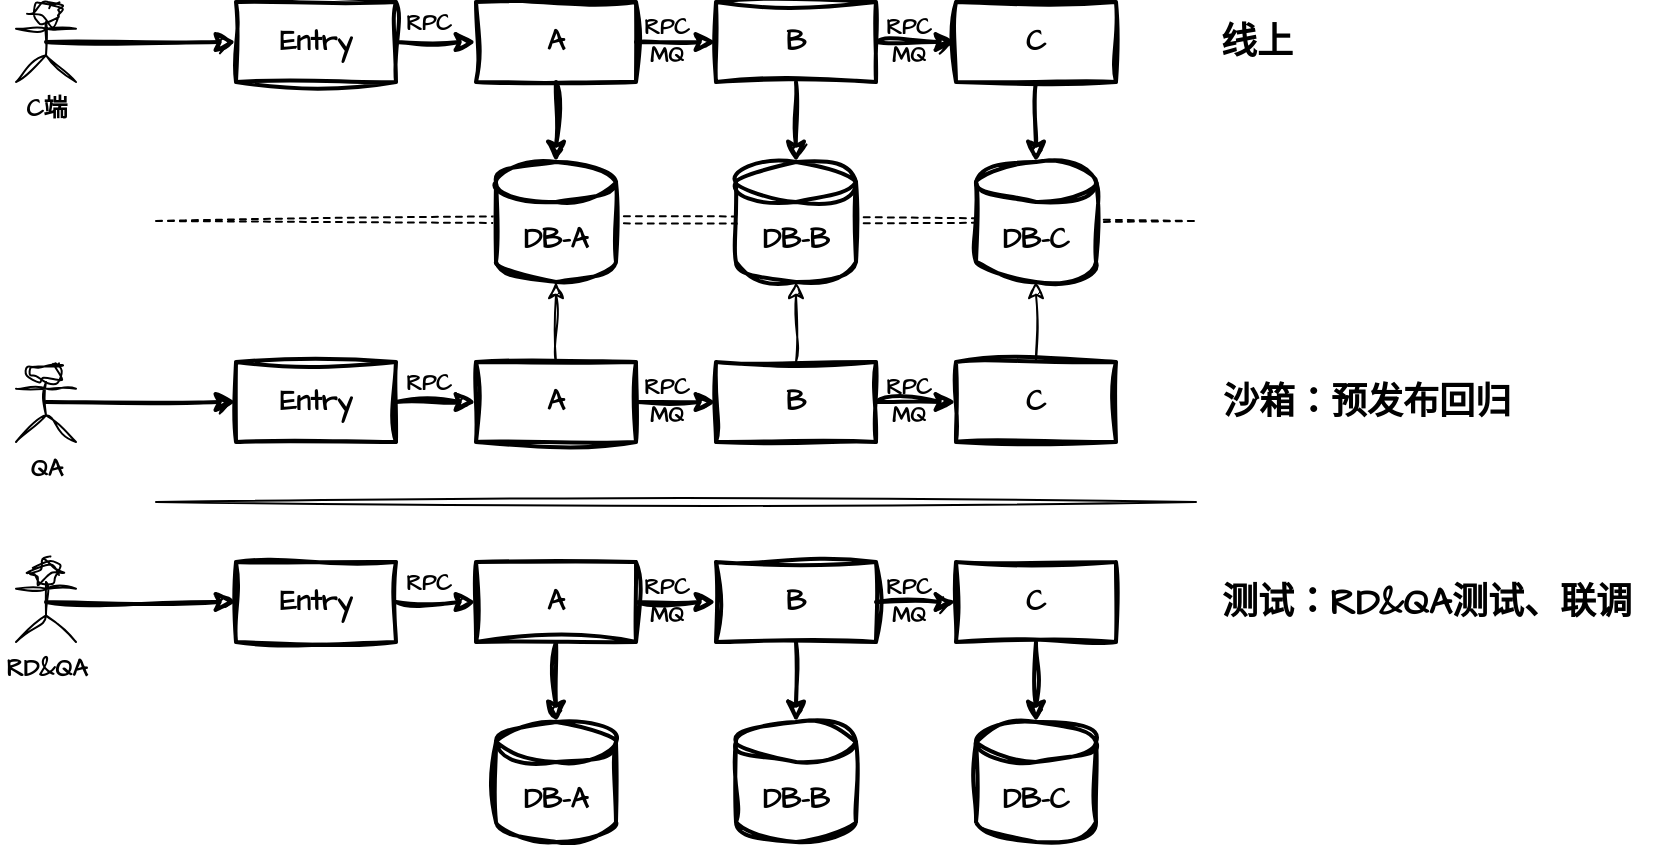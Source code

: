 <mxfile version="27.1.6">
  <diagram name="第 1 页" id="lHAOug5UPlwWSPmF_bJX">
    <mxGraphModel dx="1542" dy="1126" grid="1" gridSize="10" guides="1" tooltips="1" connect="1" arrows="1" fold="1" page="1" pageScale="1" pageWidth="827" pageHeight="1169" math="0" shadow="0">
      <root>
        <mxCell id="0" />
        <mxCell id="1" parent="0" />
        <mxCell id="pJJsrC0LIV63pF_qdCGP-34" value="" style="endArrow=none;dashed=1;html=1;rounded=0;sketch=1;hachureGap=4;jiggle=2;curveFitting=1;fontFamily=Architects Daughter;fontSource=https%3A%2F%2Ffonts.googleapis.com%2Fcss%3Ffamily%3DArchitects%2BDaughter;" edge="1" parent="1">
          <mxGeometry width="50" height="50" relative="1" as="geometry">
            <mxPoint x="80" y="469.5" as="sourcePoint" />
            <mxPoint x="600" y="469.5" as="targetPoint" />
          </mxGeometry>
        </mxCell>
        <mxCell id="pJJsrC0LIV63pF_qdCGP-17" value="&lt;b&gt;RPC&lt;/b&gt;&lt;div&gt;&lt;b&gt;MQ&lt;/b&gt;&lt;/div&gt;" style="edgeLabel;html=1;align=center;verticalAlign=middle;resizable=0;points=[];sketch=1;hachureGap=4;jiggle=2;curveFitting=1;fontFamily=Architects Daughter;fontSource=https%3A%2F%2Ffonts.googleapis.com%2Fcss%3Ffamily%3DArchitects%2BDaughter;" vertex="1" connectable="0" parent="1">
          <mxGeometry x="455" y="377" as="geometry">
            <mxPoint x="1" y="2" as="offset" />
          </mxGeometry>
        </mxCell>
        <mxCell id="pJJsrC0LIV63pF_qdCGP-16" value="&lt;b&gt;RPC&lt;/b&gt;&lt;div&gt;&lt;b&gt;MQ&lt;/b&gt;&lt;/div&gt;" style="edgeLabel;html=1;align=center;verticalAlign=middle;resizable=0;points=[];sketch=1;hachureGap=4;jiggle=2;curveFitting=1;fontFamily=Architects Daughter;fontSource=https%3A%2F%2Ffonts.googleapis.com%2Fcss%3Ffamily%3DArchitects%2BDaughter;" vertex="1" connectable="0" parent="1">
          <mxGeometry x="334" y="377" as="geometry">
            <mxPoint x="1" y="2" as="offset" />
          </mxGeometry>
        </mxCell>
        <mxCell id="pJJsrC0LIV63pF_qdCGP-12" style="edgeStyle=orthogonalEdgeStyle;rounded=0;sketch=1;hachureGap=4;jiggle=2;curveFitting=1;orthogonalLoop=1;jettySize=auto;html=1;exitX=1;exitY=0.5;exitDx=0;exitDy=0;entryX=0;entryY=0.5;entryDx=0;entryDy=0;fontFamily=Architects Daughter;fontSource=https%3A%2F%2Ffonts.googleapis.com%2Fcss%3Ffamily%3DArchitects%2BDaughter;strokeWidth=2;" edge="1" parent="1" source="pJJsrC0LIV63pF_qdCGP-1" target="pJJsrC0LIV63pF_qdCGP-2">
          <mxGeometry relative="1" as="geometry" />
        </mxCell>
        <mxCell id="pJJsrC0LIV63pF_qdCGP-15" value="&lt;b&gt;RPC&lt;/b&gt;" style="edgeLabel;html=1;align=center;verticalAlign=middle;resizable=0;points=[];sketch=1;hachureGap=4;jiggle=2;curveFitting=1;fontFamily=Architects Daughter;fontSource=https%3A%2F%2Ffonts.googleapis.com%2Fcss%3Ffamily%3DArchitects%2BDaughter;" vertex="1" connectable="0" parent="pJJsrC0LIV63pF_qdCGP-12">
          <mxGeometry x="-0.3" y="4" relative="1" as="geometry">
            <mxPoint x="2" y="-6" as="offset" />
          </mxGeometry>
        </mxCell>
        <mxCell id="pJJsrC0LIV63pF_qdCGP-1" value="&lt;font style=&quot;font-size: 14px;&quot;&gt;&lt;b&gt;Entry&lt;/b&gt;&lt;/font&gt;" style="rounded=0;whiteSpace=wrap;html=1;sketch=1;hachureGap=4;jiggle=2;curveFitting=1;fontFamily=Architects Daughter;fontSource=https%3A%2F%2Ffonts.googleapis.com%2Fcss%3Ffamily%3DArchitects%2BDaughter;fillColor=none;strokeWidth=2;" vertex="1" parent="1">
          <mxGeometry x="120" y="360" width="80" height="40" as="geometry" />
        </mxCell>
        <mxCell id="pJJsrC0LIV63pF_qdCGP-13" style="edgeStyle=orthogonalEdgeStyle;rounded=0;sketch=1;hachureGap=4;jiggle=2;curveFitting=1;orthogonalLoop=1;jettySize=auto;html=1;exitX=1;exitY=0.5;exitDx=0;exitDy=0;entryX=0;entryY=0.5;entryDx=0;entryDy=0;fontFamily=Architects Daughter;fontSource=https%3A%2F%2Ffonts.googleapis.com%2Fcss%3Ffamily%3DArchitects%2BDaughter;strokeWidth=2;" edge="1" parent="1" source="pJJsrC0LIV63pF_qdCGP-2" target="pJJsrC0LIV63pF_qdCGP-3">
          <mxGeometry relative="1" as="geometry" />
        </mxCell>
        <mxCell id="pJJsrC0LIV63pF_qdCGP-2" value="&lt;font style=&quot;font-size: 14px;&quot;&gt;&lt;b&gt;A&lt;/b&gt;&lt;/font&gt;" style="rounded=0;whiteSpace=wrap;html=1;sketch=1;hachureGap=4;jiggle=2;curveFitting=1;fontFamily=Architects Daughter;fontSource=https%3A%2F%2Ffonts.googleapis.com%2Fcss%3Ffamily%3DArchitects%2BDaughter;fillColor=none;strokeWidth=2;" vertex="1" parent="1">
          <mxGeometry x="240" y="360" width="80" height="40" as="geometry" />
        </mxCell>
        <mxCell id="pJJsrC0LIV63pF_qdCGP-14" style="edgeStyle=orthogonalEdgeStyle;rounded=0;sketch=1;hachureGap=4;jiggle=2;curveFitting=1;orthogonalLoop=1;jettySize=auto;html=1;exitX=1;exitY=0.5;exitDx=0;exitDy=0;entryX=0;entryY=0.5;entryDx=0;entryDy=0;fontFamily=Architects Daughter;fontSource=https%3A%2F%2Ffonts.googleapis.com%2Fcss%3Ffamily%3DArchitects%2BDaughter;strokeWidth=2;" edge="1" parent="1" source="pJJsrC0LIV63pF_qdCGP-3" target="pJJsrC0LIV63pF_qdCGP-4">
          <mxGeometry relative="1" as="geometry" />
        </mxCell>
        <mxCell id="pJJsrC0LIV63pF_qdCGP-3" value="&lt;font style=&quot;font-size: 14px;&quot;&gt;&lt;b&gt;B&lt;/b&gt;&lt;/font&gt;" style="rounded=0;whiteSpace=wrap;html=1;sketch=1;hachureGap=4;jiggle=2;curveFitting=1;fontFamily=Architects Daughter;fontSource=https%3A%2F%2Ffonts.googleapis.com%2Fcss%3Ffamily%3DArchitects%2BDaughter;fillColor=none;strokeWidth=2;" vertex="1" parent="1">
          <mxGeometry x="360" y="360" width="80" height="40" as="geometry" />
        </mxCell>
        <mxCell id="pJJsrC0LIV63pF_qdCGP-4" value="&lt;span style=&quot;font-size: 14px;&quot;&gt;&lt;b&gt;C&lt;/b&gt;&lt;/span&gt;" style="rounded=0;whiteSpace=wrap;html=1;sketch=1;hachureGap=4;jiggle=2;curveFitting=1;fontFamily=Architects Daughter;fontSource=https%3A%2F%2Ffonts.googleapis.com%2Fcss%3Ffamily%3DArchitects%2BDaughter;fillColor=none;strokeWidth=2;" vertex="1" parent="1">
          <mxGeometry x="480" y="360" width="80" height="40" as="geometry" />
        </mxCell>
        <mxCell id="pJJsrC0LIV63pF_qdCGP-5" value="&lt;font style=&quot;font-size: 14px;&quot;&gt;&lt;b&gt;DB-A&lt;/b&gt;&lt;/font&gt;" style="shape=cylinder3;whiteSpace=wrap;html=1;boundedLbl=1;backgroundOutline=1;size=10;sketch=1;hachureGap=4;jiggle=2;curveFitting=1;fontFamily=Architects Daughter;fontSource=https%3A%2F%2Ffonts.googleapis.com%2Fcss%3Ffamily%3DArchitects%2BDaughter;strokeWidth=2;" vertex="1" parent="1">
          <mxGeometry x="250" y="440" width="60" height="60" as="geometry" />
        </mxCell>
        <mxCell id="pJJsrC0LIV63pF_qdCGP-6" value="&lt;font style=&quot;font-size: 14px;&quot;&gt;&lt;b&gt;DB-B&lt;/b&gt;&lt;/font&gt;" style="shape=cylinder3;whiteSpace=wrap;html=1;boundedLbl=1;backgroundOutline=1;size=10;sketch=1;hachureGap=4;jiggle=2;curveFitting=1;fontFamily=Architects Daughter;fontSource=https%3A%2F%2Ffonts.googleapis.com%2Fcss%3Ffamily%3DArchitects%2BDaughter;strokeWidth=2;" vertex="1" parent="1">
          <mxGeometry x="370" y="440" width="60" height="60" as="geometry" />
        </mxCell>
        <mxCell id="pJJsrC0LIV63pF_qdCGP-7" value="&lt;font style=&quot;font-size: 14px;&quot;&gt;&lt;b&gt;DB-C&lt;/b&gt;&lt;/font&gt;" style="shape=cylinder3;whiteSpace=wrap;html=1;boundedLbl=1;backgroundOutline=1;size=10;sketch=1;hachureGap=4;jiggle=2;curveFitting=1;fontFamily=Architects Daughter;fontSource=https%3A%2F%2Ffonts.googleapis.com%2Fcss%3Ffamily%3DArchitects%2BDaughter;strokeWidth=2;" vertex="1" parent="1">
          <mxGeometry x="490" y="440" width="60" height="60" as="geometry" />
        </mxCell>
        <mxCell id="pJJsrC0LIV63pF_qdCGP-18" style="edgeStyle=orthogonalEdgeStyle;rounded=0;sketch=1;hachureGap=4;jiggle=2;curveFitting=1;orthogonalLoop=1;jettySize=auto;html=1;exitX=0.5;exitY=1;exitDx=0;exitDy=0;entryX=0.5;entryY=0;entryDx=0;entryDy=0;entryPerimeter=0;fontFamily=Architects Daughter;fontSource=https%3A%2F%2Ffonts.googleapis.com%2Fcss%3Ffamily%3DArchitects%2BDaughter;strokeWidth=2;" edge="1" parent="1" source="pJJsrC0LIV63pF_qdCGP-2" target="pJJsrC0LIV63pF_qdCGP-5">
          <mxGeometry relative="1" as="geometry" />
        </mxCell>
        <mxCell id="pJJsrC0LIV63pF_qdCGP-19" style="edgeStyle=orthogonalEdgeStyle;rounded=0;sketch=1;hachureGap=4;jiggle=2;curveFitting=1;orthogonalLoop=1;jettySize=auto;html=1;exitX=0.5;exitY=1;exitDx=0;exitDy=0;entryX=0.5;entryY=0;entryDx=0;entryDy=0;entryPerimeter=0;fontFamily=Architects Daughter;fontSource=https%3A%2F%2Ffonts.googleapis.com%2Fcss%3Ffamily%3DArchitects%2BDaughter;strokeWidth=2;" edge="1" parent="1" source="pJJsrC0LIV63pF_qdCGP-3" target="pJJsrC0LIV63pF_qdCGP-6">
          <mxGeometry relative="1" as="geometry" />
        </mxCell>
        <mxCell id="pJJsrC0LIV63pF_qdCGP-20" style="edgeStyle=orthogonalEdgeStyle;rounded=0;sketch=1;hachureGap=4;jiggle=2;curveFitting=1;orthogonalLoop=1;jettySize=auto;html=1;exitX=0.5;exitY=1;exitDx=0;exitDy=0;entryX=0.5;entryY=0;entryDx=0;entryDy=0;entryPerimeter=0;fontFamily=Architects Daughter;fontSource=https%3A%2F%2Ffonts.googleapis.com%2Fcss%3Ffamily%3DArchitects%2BDaughter;strokeWidth=2;" edge="1" parent="1" source="pJJsrC0LIV63pF_qdCGP-4" target="pJJsrC0LIV63pF_qdCGP-7">
          <mxGeometry relative="1" as="geometry" />
        </mxCell>
        <mxCell id="pJJsrC0LIV63pF_qdCGP-21" value="&lt;b&gt;RPC&lt;/b&gt;&lt;div&gt;&lt;b&gt;MQ&lt;/b&gt;&lt;/div&gt;" style="edgeLabel;html=1;align=center;verticalAlign=middle;resizable=0;points=[];sketch=1;hachureGap=4;jiggle=2;curveFitting=1;fontFamily=Architects Daughter;fontSource=https%3A%2F%2Ffonts.googleapis.com%2Fcss%3Ffamily%3DArchitects%2BDaughter;" vertex="1" connectable="0" parent="1">
          <mxGeometry x="455" y="557" as="geometry">
            <mxPoint x="1" y="2" as="offset" />
          </mxGeometry>
        </mxCell>
        <mxCell id="pJJsrC0LIV63pF_qdCGP-22" value="&lt;b&gt;RPC&lt;/b&gt;&lt;div&gt;&lt;b&gt;MQ&lt;/b&gt;&lt;/div&gt;" style="edgeLabel;html=1;align=center;verticalAlign=middle;resizable=0;points=[];sketch=1;hachureGap=4;jiggle=2;curveFitting=1;fontFamily=Architects Daughter;fontSource=https%3A%2F%2Ffonts.googleapis.com%2Fcss%3Ffamily%3DArchitects%2BDaughter;" vertex="1" connectable="0" parent="1">
          <mxGeometry x="334" y="557" as="geometry">
            <mxPoint x="1" y="2" as="offset" />
          </mxGeometry>
        </mxCell>
        <mxCell id="pJJsrC0LIV63pF_qdCGP-23" style="edgeStyle=orthogonalEdgeStyle;rounded=0;sketch=1;hachureGap=4;jiggle=2;curveFitting=1;orthogonalLoop=1;jettySize=auto;html=1;exitX=1;exitY=0.5;exitDx=0;exitDy=0;entryX=0;entryY=0.5;entryDx=0;entryDy=0;fontFamily=Architects Daughter;fontSource=https%3A%2F%2Ffonts.googleapis.com%2Fcss%3Ffamily%3DArchitects%2BDaughter;strokeWidth=2;" edge="1" parent="1" source="pJJsrC0LIV63pF_qdCGP-25" target="pJJsrC0LIV63pF_qdCGP-27">
          <mxGeometry relative="1" as="geometry" />
        </mxCell>
        <mxCell id="pJJsrC0LIV63pF_qdCGP-24" value="&lt;b&gt;RPC&lt;/b&gt;" style="edgeLabel;html=1;align=center;verticalAlign=middle;resizable=0;points=[];sketch=1;hachureGap=4;jiggle=2;curveFitting=1;fontFamily=Architects Daughter;fontSource=https%3A%2F%2Ffonts.googleapis.com%2Fcss%3Ffamily%3DArchitects%2BDaughter;" vertex="1" connectable="0" parent="pJJsrC0LIV63pF_qdCGP-23">
          <mxGeometry x="-0.3" y="4" relative="1" as="geometry">
            <mxPoint x="2" y="-6" as="offset" />
          </mxGeometry>
        </mxCell>
        <mxCell id="pJJsrC0LIV63pF_qdCGP-25" value="&lt;font style=&quot;font-size: 14px;&quot;&gt;&lt;b&gt;Entry&lt;/b&gt;&lt;/font&gt;" style="rounded=0;whiteSpace=wrap;html=1;sketch=1;hachureGap=4;jiggle=2;curveFitting=1;fontFamily=Architects Daughter;fontSource=https%3A%2F%2Ffonts.googleapis.com%2Fcss%3Ffamily%3DArchitects%2BDaughter;fillColor=none;strokeWidth=2;" vertex="1" parent="1">
          <mxGeometry x="120" y="540" width="80" height="40" as="geometry" />
        </mxCell>
        <mxCell id="pJJsrC0LIV63pF_qdCGP-26" style="edgeStyle=orthogonalEdgeStyle;rounded=0;sketch=1;hachureGap=4;jiggle=2;curveFitting=1;orthogonalLoop=1;jettySize=auto;html=1;exitX=1;exitY=0.5;exitDx=0;exitDy=0;entryX=0;entryY=0.5;entryDx=0;entryDy=0;fontFamily=Architects Daughter;fontSource=https%3A%2F%2Ffonts.googleapis.com%2Fcss%3Ffamily%3DArchitects%2BDaughter;strokeWidth=2;" edge="1" parent="1" source="pJJsrC0LIV63pF_qdCGP-27" target="pJJsrC0LIV63pF_qdCGP-29">
          <mxGeometry relative="1" as="geometry" />
        </mxCell>
        <mxCell id="pJJsrC0LIV63pF_qdCGP-27" value="&lt;font style=&quot;font-size: 14px;&quot;&gt;&lt;b&gt;A&lt;/b&gt;&lt;/font&gt;" style="rounded=0;whiteSpace=wrap;html=1;sketch=1;hachureGap=4;jiggle=2;curveFitting=1;fontFamily=Architects Daughter;fontSource=https%3A%2F%2Ffonts.googleapis.com%2Fcss%3Ffamily%3DArchitects%2BDaughter;fillColor=none;strokeWidth=2;" vertex="1" parent="1">
          <mxGeometry x="240" y="540" width="80" height="40" as="geometry" />
        </mxCell>
        <mxCell id="pJJsrC0LIV63pF_qdCGP-28" style="edgeStyle=orthogonalEdgeStyle;rounded=0;sketch=1;hachureGap=4;jiggle=2;curveFitting=1;orthogonalLoop=1;jettySize=auto;html=1;exitX=1;exitY=0.5;exitDx=0;exitDy=0;entryX=0;entryY=0.5;entryDx=0;entryDy=0;fontFamily=Architects Daughter;fontSource=https%3A%2F%2Ffonts.googleapis.com%2Fcss%3Ffamily%3DArchitects%2BDaughter;strokeWidth=2;" edge="1" parent="1" source="pJJsrC0LIV63pF_qdCGP-29" target="pJJsrC0LIV63pF_qdCGP-30">
          <mxGeometry relative="1" as="geometry" />
        </mxCell>
        <mxCell id="pJJsrC0LIV63pF_qdCGP-29" value="&lt;font style=&quot;font-size: 14px;&quot;&gt;&lt;b&gt;B&lt;/b&gt;&lt;/font&gt;" style="rounded=0;whiteSpace=wrap;html=1;sketch=1;hachureGap=4;jiggle=2;curveFitting=1;fontFamily=Architects Daughter;fontSource=https%3A%2F%2Ffonts.googleapis.com%2Fcss%3Ffamily%3DArchitects%2BDaughter;fillColor=none;strokeWidth=2;" vertex="1" parent="1">
          <mxGeometry x="360" y="540" width="80" height="40" as="geometry" />
        </mxCell>
        <mxCell id="pJJsrC0LIV63pF_qdCGP-30" value="&lt;span style=&quot;font-size: 14px;&quot;&gt;&lt;b&gt;C&lt;/b&gt;&lt;/span&gt;" style="rounded=0;whiteSpace=wrap;html=1;sketch=1;hachureGap=4;jiggle=2;curveFitting=1;fontFamily=Architects Daughter;fontSource=https%3A%2F%2Ffonts.googleapis.com%2Fcss%3Ffamily%3DArchitects%2BDaughter;fillColor=none;strokeWidth=2;" vertex="1" parent="1">
          <mxGeometry x="480" y="540" width="80" height="40" as="geometry" />
        </mxCell>
        <mxCell id="pJJsrC0LIV63pF_qdCGP-31" style="edgeStyle=orthogonalEdgeStyle;rounded=0;sketch=1;hachureGap=4;jiggle=2;curveFitting=1;orthogonalLoop=1;jettySize=auto;html=1;exitX=0.5;exitY=0;exitDx=0;exitDy=0;entryX=0.5;entryY=1;entryDx=0;entryDy=0;entryPerimeter=0;fontFamily=Architects Daughter;fontSource=https%3A%2F%2Ffonts.googleapis.com%2Fcss%3Ffamily%3DArchitects%2BDaughter;" edge="1" parent="1" source="pJJsrC0LIV63pF_qdCGP-27" target="pJJsrC0LIV63pF_qdCGP-5">
          <mxGeometry relative="1" as="geometry" />
        </mxCell>
        <mxCell id="pJJsrC0LIV63pF_qdCGP-32" style="edgeStyle=orthogonalEdgeStyle;rounded=0;sketch=1;hachureGap=4;jiggle=2;curveFitting=1;orthogonalLoop=1;jettySize=auto;html=1;exitX=0.5;exitY=0;exitDx=0;exitDy=0;entryX=0.5;entryY=1;entryDx=0;entryDy=0;entryPerimeter=0;fontFamily=Architects Daughter;fontSource=https%3A%2F%2Ffonts.googleapis.com%2Fcss%3Ffamily%3DArchitects%2BDaughter;" edge="1" parent="1" source="pJJsrC0LIV63pF_qdCGP-29" target="pJJsrC0LIV63pF_qdCGP-6">
          <mxGeometry relative="1" as="geometry" />
        </mxCell>
        <mxCell id="pJJsrC0LIV63pF_qdCGP-33" style="edgeStyle=orthogonalEdgeStyle;rounded=0;sketch=1;hachureGap=4;jiggle=2;curveFitting=1;orthogonalLoop=1;jettySize=auto;html=1;exitX=0.5;exitY=0;exitDx=0;exitDy=0;entryX=0.5;entryY=1;entryDx=0;entryDy=0;entryPerimeter=0;fontFamily=Architects Daughter;fontSource=https%3A%2F%2Ffonts.googleapis.com%2Fcss%3Ffamily%3DArchitects%2BDaughter;" edge="1" parent="1" source="pJJsrC0LIV63pF_qdCGP-30" target="pJJsrC0LIV63pF_qdCGP-7">
          <mxGeometry relative="1" as="geometry" />
        </mxCell>
        <mxCell id="pJJsrC0LIV63pF_qdCGP-35" value="" style="endArrow=none;html=1;rounded=0;sketch=1;hachureGap=4;jiggle=2;curveFitting=1;fontFamily=Architects Daughter;fontSource=https%3A%2F%2Ffonts.googleapis.com%2Fcss%3Ffamily%3DArchitects%2BDaughter;" edge="1" parent="1">
          <mxGeometry width="50" height="50" relative="1" as="geometry">
            <mxPoint x="80" y="610" as="sourcePoint" />
            <mxPoint x="600" y="610" as="targetPoint" />
          </mxGeometry>
        </mxCell>
        <mxCell id="pJJsrC0LIV63pF_qdCGP-36" value="&lt;b&gt;RPC&lt;/b&gt;&lt;div&gt;&lt;b&gt;MQ&lt;/b&gt;&lt;/div&gt;" style="edgeLabel;html=1;align=center;verticalAlign=middle;resizable=0;points=[];sketch=1;hachureGap=4;jiggle=2;curveFitting=1;fontFamily=Architects Daughter;fontSource=https%3A%2F%2Ffonts.googleapis.com%2Fcss%3Ffamily%3DArchitects%2BDaughter;" vertex="1" connectable="0" parent="1">
          <mxGeometry x="455" y="657" as="geometry">
            <mxPoint x="1" y="2" as="offset" />
          </mxGeometry>
        </mxCell>
        <mxCell id="pJJsrC0LIV63pF_qdCGP-37" value="&lt;b&gt;RPC&lt;/b&gt;&lt;div&gt;&lt;b&gt;MQ&lt;/b&gt;&lt;/div&gt;" style="edgeLabel;html=1;align=center;verticalAlign=middle;resizable=0;points=[];sketch=1;hachureGap=4;jiggle=2;curveFitting=1;fontFamily=Architects Daughter;fontSource=https%3A%2F%2Ffonts.googleapis.com%2Fcss%3Ffamily%3DArchitects%2BDaughter;" vertex="1" connectable="0" parent="1">
          <mxGeometry x="334" y="657" as="geometry">
            <mxPoint x="1" y="2" as="offset" />
          </mxGeometry>
        </mxCell>
        <mxCell id="pJJsrC0LIV63pF_qdCGP-38" style="edgeStyle=orthogonalEdgeStyle;rounded=0;sketch=1;hachureGap=4;jiggle=2;curveFitting=1;orthogonalLoop=1;jettySize=auto;html=1;exitX=1;exitY=0.5;exitDx=0;exitDy=0;entryX=0;entryY=0.5;entryDx=0;entryDy=0;fontFamily=Architects Daughter;fontSource=https%3A%2F%2Ffonts.googleapis.com%2Fcss%3Ffamily%3DArchitects%2BDaughter;strokeWidth=2;" edge="1" parent="1" source="pJJsrC0LIV63pF_qdCGP-40" target="pJJsrC0LIV63pF_qdCGP-42">
          <mxGeometry relative="1" as="geometry" />
        </mxCell>
        <mxCell id="pJJsrC0LIV63pF_qdCGP-39" value="&lt;b&gt;RPC&lt;/b&gt;" style="edgeLabel;html=1;align=center;verticalAlign=middle;resizable=0;points=[];sketch=1;hachureGap=4;jiggle=2;curveFitting=1;fontFamily=Architects Daughter;fontSource=https%3A%2F%2Ffonts.googleapis.com%2Fcss%3Ffamily%3DArchitects%2BDaughter;" vertex="1" connectable="0" parent="pJJsrC0LIV63pF_qdCGP-38">
          <mxGeometry x="-0.3" y="4" relative="1" as="geometry">
            <mxPoint x="2" y="-6" as="offset" />
          </mxGeometry>
        </mxCell>
        <mxCell id="pJJsrC0LIV63pF_qdCGP-40" value="&lt;font style=&quot;font-size: 14px;&quot;&gt;&lt;b&gt;Entry&lt;/b&gt;&lt;/font&gt;" style="rounded=0;whiteSpace=wrap;html=1;sketch=1;hachureGap=4;jiggle=2;curveFitting=1;fontFamily=Architects Daughter;fontSource=https%3A%2F%2Ffonts.googleapis.com%2Fcss%3Ffamily%3DArchitects%2BDaughter;fillColor=none;strokeWidth=2;" vertex="1" parent="1">
          <mxGeometry x="120" y="640" width="80" height="40" as="geometry" />
        </mxCell>
        <mxCell id="pJJsrC0LIV63pF_qdCGP-41" style="edgeStyle=orthogonalEdgeStyle;rounded=0;sketch=1;hachureGap=4;jiggle=2;curveFitting=1;orthogonalLoop=1;jettySize=auto;html=1;exitX=1;exitY=0.5;exitDx=0;exitDy=0;entryX=0;entryY=0.5;entryDx=0;entryDy=0;fontFamily=Architects Daughter;fontSource=https%3A%2F%2Ffonts.googleapis.com%2Fcss%3Ffamily%3DArchitects%2BDaughter;strokeWidth=2;" edge="1" parent="1" source="pJJsrC0LIV63pF_qdCGP-42" target="pJJsrC0LIV63pF_qdCGP-44">
          <mxGeometry relative="1" as="geometry" />
        </mxCell>
        <mxCell id="pJJsrC0LIV63pF_qdCGP-42" value="&lt;font style=&quot;font-size: 14px;&quot;&gt;&lt;b&gt;A&lt;/b&gt;&lt;/font&gt;" style="rounded=0;whiteSpace=wrap;html=1;sketch=1;hachureGap=4;jiggle=2;curveFitting=1;fontFamily=Architects Daughter;fontSource=https%3A%2F%2Ffonts.googleapis.com%2Fcss%3Ffamily%3DArchitects%2BDaughter;fillColor=none;strokeWidth=2;" vertex="1" parent="1">
          <mxGeometry x="240" y="640" width="80" height="40" as="geometry" />
        </mxCell>
        <mxCell id="pJJsrC0LIV63pF_qdCGP-43" style="edgeStyle=orthogonalEdgeStyle;rounded=0;sketch=1;hachureGap=4;jiggle=2;curveFitting=1;orthogonalLoop=1;jettySize=auto;html=1;exitX=1;exitY=0.5;exitDx=0;exitDy=0;entryX=0;entryY=0.5;entryDx=0;entryDy=0;fontFamily=Architects Daughter;fontSource=https%3A%2F%2Ffonts.googleapis.com%2Fcss%3Ffamily%3DArchitects%2BDaughter;strokeWidth=2;" edge="1" parent="1" source="pJJsrC0LIV63pF_qdCGP-44" target="pJJsrC0LIV63pF_qdCGP-45">
          <mxGeometry relative="1" as="geometry" />
        </mxCell>
        <mxCell id="pJJsrC0LIV63pF_qdCGP-44" value="&lt;font style=&quot;font-size: 14px;&quot;&gt;&lt;b&gt;B&lt;/b&gt;&lt;/font&gt;" style="rounded=0;whiteSpace=wrap;html=1;sketch=1;hachureGap=4;jiggle=2;curveFitting=1;fontFamily=Architects Daughter;fontSource=https%3A%2F%2Ffonts.googleapis.com%2Fcss%3Ffamily%3DArchitects%2BDaughter;fillColor=none;strokeWidth=2;" vertex="1" parent="1">
          <mxGeometry x="360" y="640" width="80" height="40" as="geometry" />
        </mxCell>
        <mxCell id="pJJsrC0LIV63pF_qdCGP-45" value="&lt;span style=&quot;font-size: 14px;&quot;&gt;&lt;b&gt;C&lt;/b&gt;&lt;/span&gt;" style="rounded=0;whiteSpace=wrap;html=1;sketch=1;hachureGap=4;jiggle=2;curveFitting=1;fontFamily=Architects Daughter;fontSource=https%3A%2F%2Ffonts.googleapis.com%2Fcss%3Ffamily%3DArchitects%2BDaughter;fillColor=none;strokeWidth=2;" vertex="1" parent="1">
          <mxGeometry x="480" y="640" width="80" height="40" as="geometry" />
        </mxCell>
        <mxCell id="pJJsrC0LIV63pF_qdCGP-46" value="&lt;font style=&quot;font-size: 14px;&quot;&gt;&lt;b&gt;DB-A&lt;/b&gt;&lt;/font&gt;" style="shape=cylinder3;whiteSpace=wrap;html=1;boundedLbl=1;backgroundOutline=1;size=10;sketch=1;hachureGap=4;jiggle=2;curveFitting=1;fontFamily=Architects Daughter;fontSource=https%3A%2F%2Ffonts.googleapis.com%2Fcss%3Ffamily%3DArchitects%2BDaughter;strokeWidth=2;" vertex="1" parent="1">
          <mxGeometry x="250" y="720" width="60" height="60" as="geometry" />
        </mxCell>
        <mxCell id="pJJsrC0LIV63pF_qdCGP-47" value="&lt;font style=&quot;font-size: 14px;&quot;&gt;&lt;b&gt;DB-B&lt;/b&gt;&lt;/font&gt;" style="shape=cylinder3;whiteSpace=wrap;html=1;boundedLbl=1;backgroundOutline=1;size=10;sketch=1;hachureGap=4;jiggle=2;curveFitting=1;fontFamily=Architects Daughter;fontSource=https%3A%2F%2Ffonts.googleapis.com%2Fcss%3Ffamily%3DArchitects%2BDaughter;strokeWidth=2;" vertex="1" parent="1">
          <mxGeometry x="370" y="720" width="60" height="60" as="geometry" />
        </mxCell>
        <mxCell id="pJJsrC0LIV63pF_qdCGP-48" value="&lt;font style=&quot;font-size: 14px;&quot;&gt;&lt;b&gt;DB-C&lt;/b&gt;&lt;/font&gt;" style="shape=cylinder3;whiteSpace=wrap;html=1;boundedLbl=1;backgroundOutline=1;size=10;sketch=1;hachureGap=4;jiggle=2;curveFitting=1;fontFamily=Architects Daughter;fontSource=https%3A%2F%2Ffonts.googleapis.com%2Fcss%3Ffamily%3DArchitects%2BDaughter;strokeWidth=2;" vertex="1" parent="1">
          <mxGeometry x="490" y="720" width="60" height="60" as="geometry" />
        </mxCell>
        <mxCell id="pJJsrC0LIV63pF_qdCGP-49" style="edgeStyle=orthogonalEdgeStyle;rounded=0;sketch=1;hachureGap=4;jiggle=2;curveFitting=1;orthogonalLoop=1;jettySize=auto;html=1;exitX=0.5;exitY=1;exitDx=0;exitDy=0;entryX=0.5;entryY=0;entryDx=0;entryDy=0;entryPerimeter=0;fontFamily=Architects Daughter;fontSource=https%3A%2F%2Ffonts.googleapis.com%2Fcss%3Ffamily%3DArchitects%2BDaughter;strokeWidth=2;" edge="1" parent="1" source="pJJsrC0LIV63pF_qdCGP-42" target="pJJsrC0LIV63pF_qdCGP-46">
          <mxGeometry relative="1" as="geometry" />
        </mxCell>
        <mxCell id="pJJsrC0LIV63pF_qdCGP-50" style="edgeStyle=orthogonalEdgeStyle;rounded=0;sketch=1;hachureGap=4;jiggle=2;curveFitting=1;orthogonalLoop=1;jettySize=auto;html=1;exitX=0.5;exitY=1;exitDx=0;exitDy=0;entryX=0.5;entryY=0;entryDx=0;entryDy=0;entryPerimeter=0;fontFamily=Architects Daughter;fontSource=https%3A%2F%2Ffonts.googleapis.com%2Fcss%3Ffamily%3DArchitects%2BDaughter;strokeWidth=2;" edge="1" parent="1" source="pJJsrC0LIV63pF_qdCGP-44" target="pJJsrC0LIV63pF_qdCGP-47">
          <mxGeometry relative="1" as="geometry" />
        </mxCell>
        <mxCell id="pJJsrC0LIV63pF_qdCGP-51" style="edgeStyle=orthogonalEdgeStyle;rounded=0;sketch=1;hachureGap=4;jiggle=2;curveFitting=1;orthogonalLoop=1;jettySize=auto;html=1;exitX=0.5;exitY=1;exitDx=0;exitDy=0;entryX=0.5;entryY=0;entryDx=0;entryDy=0;entryPerimeter=0;fontFamily=Architects Daughter;fontSource=https%3A%2F%2Ffonts.googleapis.com%2Fcss%3Ffamily%3DArchitects%2BDaughter;strokeWidth=2;" edge="1" parent="1" source="pJJsrC0LIV63pF_qdCGP-45" target="pJJsrC0LIV63pF_qdCGP-48">
          <mxGeometry relative="1" as="geometry" />
        </mxCell>
        <mxCell id="pJJsrC0LIV63pF_qdCGP-52" value="&lt;b&gt;&lt;font style=&quot;font-size: 18px;&quot;&gt;线上&lt;/font&gt;&lt;/b&gt;" style="text;html=1;align=center;verticalAlign=middle;resizable=0;points=[];autosize=1;strokeColor=none;fillColor=none;fontFamily=Architects Daughter;fontSource=https%3A%2F%2Ffonts.googleapis.com%2Fcss%3Ffamily%3DArchitects%2BDaughter;" vertex="1" parent="1">
          <mxGeometry x="600" y="360" width="60" height="40" as="geometry" />
        </mxCell>
        <mxCell id="pJJsrC0LIV63pF_qdCGP-53" value="&lt;b&gt;&lt;font style=&quot;font-size: 18px;&quot;&gt;沙箱：预发布回归&lt;/font&gt;&lt;/b&gt;" style="text;html=1;align=center;verticalAlign=middle;resizable=0;points=[];autosize=1;strokeColor=none;fillColor=none;fontFamily=Architects Daughter;fontSource=https%3A%2F%2Ffonts.googleapis.com%2Fcss%3Ffamily%3DArchitects%2BDaughter;" vertex="1" parent="1">
          <mxGeometry x="600" y="540" width="170" height="40" as="geometry" />
        </mxCell>
        <mxCell id="pJJsrC0LIV63pF_qdCGP-54" value="&lt;b&gt;&lt;font style=&quot;font-size: 18px;&quot;&gt;测试：RD&amp;amp;QA测试、联调&lt;/font&gt;&lt;/b&gt;" style="text;html=1;align=center;verticalAlign=middle;resizable=0;points=[];autosize=1;strokeColor=none;fillColor=none;fontFamily=Architects Daughter;fontSource=https%3A%2F%2Ffonts.googleapis.com%2Fcss%3Ffamily%3DArchitects%2BDaughter;" vertex="1" parent="1">
          <mxGeometry x="600" y="640" width="230" height="40" as="geometry" />
        </mxCell>
        <mxCell id="pJJsrC0LIV63pF_qdCGP-58" style="edgeStyle=orthogonalEdgeStyle;rounded=0;sketch=1;hachureGap=4;jiggle=2;curveFitting=1;orthogonalLoop=1;jettySize=auto;html=1;exitX=0.5;exitY=0.5;exitDx=0;exitDy=0;exitPerimeter=0;entryX=0;entryY=0.5;entryDx=0;entryDy=0;fontFamily=Architects Daughter;fontSource=https%3A%2F%2Ffonts.googleapis.com%2Fcss%3Ffamily%3DArchitects%2BDaughter;strokeWidth=2;" edge="1" parent="1" source="pJJsrC0LIV63pF_qdCGP-55" target="pJJsrC0LIV63pF_qdCGP-1">
          <mxGeometry relative="1" as="geometry" />
        </mxCell>
        <mxCell id="pJJsrC0LIV63pF_qdCGP-55" value="&lt;b&gt;C端&lt;/b&gt;" style="shape=umlActor;verticalLabelPosition=bottom;verticalAlign=top;html=1;outlineConnect=0;sketch=1;hachureGap=4;jiggle=2;curveFitting=1;fontFamily=Architects Daughter;fontSource=https%3A%2F%2Ffonts.googleapis.com%2Fcss%3Ffamily%3DArchitects%2BDaughter;" vertex="1" parent="1">
          <mxGeometry x="10" y="360" width="30" height="40" as="geometry" />
        </mxCell>
        <mxCell id="pJJsrC0LIV63pF_qdCGP-66" style="edgeStyle=orthogonalEdgeStyle;rounded=0;sketch=1;hachureGap=4;jiggle=2;curveFitting=1;orthogonalLoop=1;jettySize=auto;html=1;exitX=0.5;exitY=0.5;exitDx=0;exitDy=0;exitPerimeter=0;entryX=0;entryY=0.5;entryDx=0;entryDy=0;fontFamily=Architects Daughter;fontSource=https%3A%2F%2Ffonts.googleapis.com%2Fcss%3Ffamily%3DArchitects%2BDaughter;strokeWidth=2;" edge="1" parent="1" source="pJJsrC0LIV63pF_qdCGP-59" target="pJJsrC0LIV63pF_qdCGP-25">
          <mxGeometry relative="1" as="geometry" />
        </mxCell>
        <mxCell id="pJJsrC0LIV63pF_qdCGP-59" value="&lt;b&gt;QA&lt;/b&gt;" style="shape=umlActor;verticalLabelPosition=bottom;verticalAlign=top;html=1;outlineConnect=0;sketch=1;hachureGap=4;jiggle=2;curveFitting=1;fontFamily=Architects Daughter;fontSource=https%3A%2F%2Ffonts.googleapis.com%2Fcss%3Ffamily%3DArchitects%2BDaughter;" vertex="1" parent="1">
          <mxGeometry x="10" y="540" width="30" height="40" as="geometry" />
        </mxCell>
        <mxCell id="pJJsrC0LIV63pF_qdCGP-70" style="edgeStyle=orthogonalEdgeStyle;rounded=0;sketch=1;hachureGap=4;jiggle=2;curveFitting=1;orthogonalLoop=1;jettySize=auto;html=1;exitX=0.5;exitY=0.5;exitDx=0;exitDy=0;exitPerimeter=0;entryX=0;entryY=0.5;entryDx=0;entryDy=0;fontFamily=Architects Daughter;fontSource=https%3A%2F%2Ffonts.googleapis.com%2Fcss%3Ffamily%3DArchitects%2BDaughter;strokeWidth=2;" edge="1" parent="1" source="pJJsrC0LIV63pF_qdCGP-67" target="pJJsrC0LIV63pF_qdCGP-40">
          <mxGeometry relative="1" as="geometry" />
        </mxCell>
        <mxCell id="pJJsrC0LIV63pF_qdCGP-67" value="&lt;b&gt;RD&amp;amp;QA&lt;/b&gt;" style="shape=umlActor;verticalLabelPosition=bottom;verticalAlign=top;html=1;outlineConnect=0;sketch=1;hachureGap=4;jiggle=2;curveFitting=1;fontFamily=Architects Daughter;fontSource=https%3A%2F%2Ffonts.googleapis.com%2Fcss%3Ffamily%3DArchitects%2BDaughter;" vertex="1" parent="1">
          <mxGeometry x="10" y="640" width="30" height="40" as="geometry" />
        </mxCell>
      </root>
    </mxGraphModel>
  </diagram>
</mxfile>
